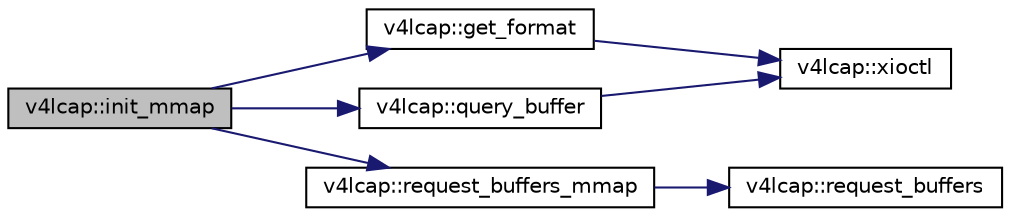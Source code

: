 digraph "v4lcap::init_mmap"
{
 // INTERACTIVE_SVG=YES
  edge [fontname="Helvetica",fontsize="10",labelfontname="Helvetica",labelfontsize="10"];
  node [fontname="Helvetica",fontsize="10",shape=record];
  rankdir="LR";
  Node275 [label="v4lcap::init_mmap",height=0.2,width=0.4,color="black", fillcolor="grey75", style="filled", fontcolor="black"];
  Node275 -> Node276 [color="midnightblue",fontsize="10",style="solid",fontname="Helvetica"];
  Node276 [label="v4lcap::get_format",height=0.2,width=0.4,color="black", fillcolor="white", style="filled",URL="$classv4lcap.html#aa5c521438e06e14625c05a02bafd35c1",tooltip="Get the format object. "];
  Node276 -> Node277 [color="midnightblue",fontsize="10",style="solid",fontname="Helvetica"];
  Node277 [label="v4lcap::xioctl",height=0.2,width=0.4,color="black", fillcolor="white", style="filled",URL="$classv4lcap.html#ab5aaa5a8c0df17f5ca57e0b5170232cb"];
  Node275 -> Node278 [color="midnightblue",fontsize="10",style="solid",fontname="Helvetica"];
  Node278 [label="v4lcap::query_buffer",height=0.2,width=0.4,color="black", fillcolor="white", style="filled",URL="$classv4lcap.html#a238573a18b367ebc812a49f4f1917012",tooltip="Query buffers to camera. "];
  Node278 -> Node277 [color="midnightblue",fontsize="10",style="solid",fontname="Helvetica"];
  Node275 -> Node279 [color="midnightblue",fontsize="10",style="solid",fontname="Helvetica"];
  Node279 [label="v4lcap::request_buffers_mmap",height=0.2,width=0.4,color="black", fillcolor="white", style="filled",URL="$classv4lcap.html#a874905b9c6c785294fa7487a844cb841"];
  Node279 -> Node280 [color="midnightblue",fontsize="10",style="solid",fontname="Helvetica"];
  Node280 [label="v4lcap::request_buffers",height=0.2,width=0.4,color="black", fillcolor="white", style="filled",URL="$classv4lcap.html#adfe2c7d6382e325a9f4e1ad699c01fc5",tooltip="Request buffers allocation from SO. "];
}
